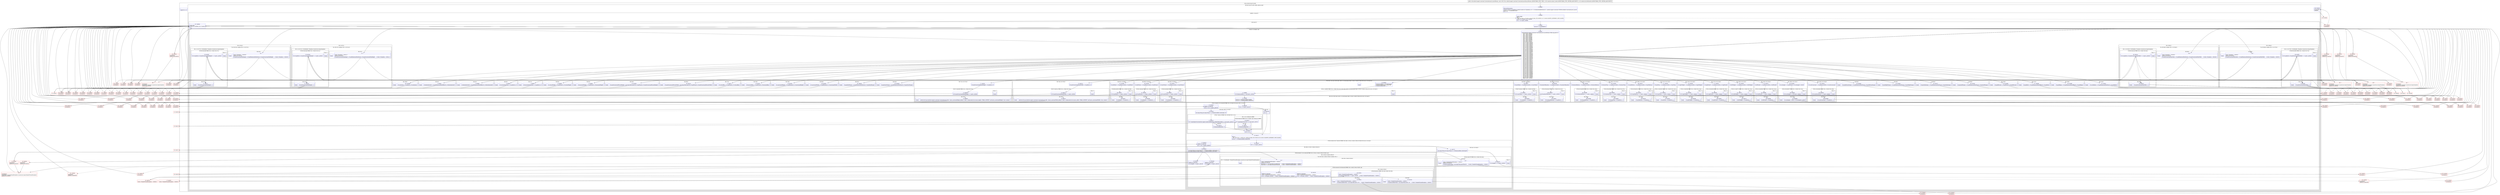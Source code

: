 digraph "CFG forandroid.support.constraint.ConstraintLayout.LayoutParams.\<init\>(Landroid\/content\/Context;Landroid\/util\/AttributeSet;)V" {
subgraph cluster_Region_1104696771 {
label = "R(2:1|(3:0|(3:2|3|137)|139))";
node [shape=record,color=blue];
Node_InsnContainer_909035970 [shape=record,label="{|super(r10, r11)\l}"];
subgraph cluster_Region_648838587 {
label = "R(3:0|(3:2|3|137)|139) | DECL_VAR: int null\l";
node [shape=record,color=blue];
Node_0 [shape=record,label="{0\:\ 0x0000|MTH_ENTER_BLOCK\l|android.content.res.TypedArray android.content.res.TypedArray r10 = r10.obtainStyledAttributes(r11, android.support.constraint.C0036R.styleable.ConstraintLayout_Layout)\lint int r11 = r10.getIndexCount()\lint r1 = 0\l}"];
subgraph cluster_LoopRegion_432465369 {
label = "LOOP:0: (3:2|3|137)";
node [shape=record,color=blue];
Node_1 [shape=record,label="{1\:\ 0x009a|LOOP_START\lPHI: r1 \l  PHI: (r1v5 int) = (r1v4 int), (r1v6 int) binds: [B:0:0x0000, B:137:0x03e5] A[DONT_GENERATE, DONT_INLINE]\lLOOP:0: B:1:0x009a\-\>B:137:0x03e5\l|if (r1 \< r11) goto L_0x009c\l}"];
subgraph cluster_Region_1158020023 {
label = "R(3:2|3|137)";
node [shape=record,color=blue];
Node_2 [shape=record,label="{2\:\ 0x009c|int int r4 = r10.getIndex(r1)\l}"];
subgraph cluster_SwitchRegion_827638017 {
label = "Switch: 45, default: null";
node [shape=record,color=blue];
Node_3 [shape=record,label="{3\:\ 0x00a7|switch(android.support.constraint.ConstraintLayout.LayoutParams.Table.map.get(r4)) \{\l    case 0: goto L_0x03e5;\l    case 1: goto L_0x03dd;\l    case 2: goto L_0x03ca;\l    case 3: goto L_0x03c1;\l    case 4: goto L_0x03a8;\l    case 5: goto L_0x039f;\l    case 6: goto L_0x0396;\l    case 7: goto L_0x038d;\l    case 8: goto L_0x037a;\l    case 9: goto L_0x0367;\l    case 10: goto L_0x0353;\l    case 11: goto L_0x033f;\l    case 12: goto L_0x032b;\l    case 13: goto L_0x0317;\l    case 14: goto L_0x0303;\l    case 15: goto L_0x02ef;\l    case 16: goto L_0x02db;\l    case 17: goto L_0x02c7;\l    case 18: goto L_0x02b3;\l    case 19: goto L_0x029f;\l    case 20: goto L_0x028b;\l    case 21: goto L_0x0281;\l    case 22: goto L_0x0277;\l    case 23: goto L_0x026d;\l    case 24: goto L_0x0263;\l    case 25: goto L_0x0259;\l    case 26: goto L_0x024f;\l    case 27: goto L_0x0245;\l    case 28: goto L_0x023b;\l    case 29: goto L_0x0231;\l    case 30: goto L_0x0227;\l    case 31: goto L_0x0214;\l    case 32: goto L_0x0201;\l    case 33: goto L_0x01ea;\l    case 34: goto L_0x01d3;\l    case 35: goto L_0x01c5;\l    case 36: goto L_0x01ae;\l    case 37: goto L_0x0197;\l    case 38: goto L_0x0189;\l    case 39: goto L_0x03e5;\l    case 40: goto L_0x03e5;\l    case 41: goto L_0x03e5;\l    case 42: goto L_0x03e5;\l    case 43: goto L_0x00aa;\l    case 44: goto L_0x00e4;\l    case 45: goto L_0x00da;\l    case 46: goto L_0x00d0;\l    case 47: goto L_0x00c8;\l    case 48: goto L_0x00c0;\l    case 49: goto L_0x00b6;\l    case 50: goto L_0x00ac;\l    default: goto L_0x00aa;\l\}\l}"];
subgraph cluster_Region_63850364 {
label = "R(2:136|1)";
node [shape=record,color=blue];
Node_136 [shape=record,label="{136\:\ 0x03dd|r9.orientation = r10.getInt(r4, r9.orientation)\l}"];
Node_InsnContainer_465799822 [shape=record,label="{|break\l}"];
}
subgraph cluster_Region_1256435931 {
label = "R(2:133|(1:1)(2:135|1))";
node [shape=record,color=blue];
Node_133 [shape=record,label="{133\:\ 0x03ca|r9.circleConstraint = r10.getResourceId(r4, r9.circleConstraint)\l}"];
subgraph cluster_IfRegion_1205123715 {
label = "IF [B:134:0x03d4] THEN: R(1:1) ELSE: R(2:135|1)";
node [shape=record,color=blue];
Node_134 [shape=record,label="{134\:\ 0x03d4|if (r9.circleConstraint != \-1) goto L_0x03e5\l}"];
subgraph cluster_Region_1143052791 {
label = "R(1:1)";
node [shape=record,color=blue];
Node_InsnContainer_75573352 [shape=record,label="{|break\l}"];
}
subgraph cluster_Region_258428313 {
label = "R(2:135|1)";
node [shape=record,color=blue];
Node_135 [shape=record,label="{135\:\ 0x03d6|r9.circleConstraint = r10.getInt(r4, \-1)\l}"];
Node_InsnContainer_59856268 [shape=record,label="{|break\l}"];
}
}
}
subgraph cluster_Region_1708513153 {
label = "R(2:132|1)";
node [shape=record,color=blue];
Node_132 [shape=record,label="{132\:\ 0x03c1|r9.circleRadius = r10.getDimensionPixelSize(r4, r9.circleRadius)\l}"];
Node_InsnContainer_1643378655 [shape=record,label="{|break\l}"];
}
subgraph cluster_Region_349276640 {
label = "R(2:129|(1:1)(2:131|1))";
node [shape=record,color=blue];
Node_129 [shape=record,label="{129\:\ 0x03a8|r9.circleAngle = r10.getFloat(r4, r9.circleAngle) % 360.0f\l}"];
subgraph cluster_IfRegion_693449783 {
label = "IF [B:130:0x03b7] THEN: R(1:1) ELSE: R(2:131|1)";
node [shape=record,color=blue];
Node_130 [shape=record,label="{130\:\ 0x03b7|if (r9.circleAngle \>= 0.0f) goto L_0x03e5\l}"];
subgraph cluster_Region_605723421 {
label = "R(1:1)";
node [shape=record,color=blue];
Node_InsnContainer_766412583 [shape=record,label="{|break\l}"];
}
subgraph cluster_Region_1394458690 {
label = "R(2:131|1)";
node [shape=record,color=blue];
Node_131 [shape=record,label="{131\:\ 0x03b9|r9.circleAngle = (360.0f \- r9.circleAngle) % 360.0f\l}"];
Node_InsnContainer_1399431834 [shape=record,label="{|break\l}"];
}
}
}
subgraph cluster_Region_1130600137 {
label = "R(2:128|1)";
node [shape=record,color=blue];
Node_128 [shape=record,label="{128\:\ 0x039f|r9.guideBegin = r10.getDimensionPixelOffset(r4, r9.guideBegin)\l}"];
Node_InsnContainer_601561497 [shape=record,label="{|break\l}"];
}
subgraph cluster_Region_1985810617 {
label = "R(2:127|1)";
node [shape=record,color=blue];
Node_127 [shape=record,label="{127\:\ 0x0396|r9.guideEnd = r10.getDimensionPixelOffset(r4, r9.guideEnd)\l}"];
Node_InsnContainer_2048210298 [shape=record,label="{|break\l}"];
}
subgraph cluster_Region_1040164908 {
label = "R(2:126|1)";
node [shape=record,color=blue];
Node_126 [shape=record,label="{126\:\ 0x038d|r9.guidePercent = r10.getFloat(r4, r9.guidePercent)\l}"];
Node_InsnContainer_1194849706 [shape=record,label="{|break\l}"];
}
subgraph cluster_Region_628730106 {
label = "R(2:123|(1:1)(2:125|1))";
node [shape=record,color=blue];
Node_123 [shape=record,label="{123\:\ 0x037a|r9.leftToLeft = r10.getResourceId(r4, r9.leftToLeft)\l}"];
subgraph cluster_IfRegion_1498739364 {
label = "IF [B:124:0x0384] THEN: R(1:1) ELSE: R(2:125|1)";
node [shape=record,color=blue];
Node_124 [shape=record,label="{124\:\ 0x0384|if (r9.leftToLeft != \-1) goto L_0x03e5\l}"];
subgraph cluster_Region_582500294 {
label = "R(1:1)";
node [shape=record,color=blue];
Node_InsnContainer_1909813262 [shape=record,label="{|break\l}"];
}
subgraph cluster_Region_2062792514 {
label = "R(2:125|1)";
node [shape=record,color=blue];
Node_125 [shape=record,label="{125\:\ 0x0386|r9.leftToLeft = r10.getInt(r4, \-1)\l}"];
Node_InsnContainer_163004731 [shape=record,label="{|break\l}"];
}
}
}
subgraph cluster_Region_1689626749 {
label = "R(2:120|(1:1)(2:122|1))";
node [shape=record,color=blue];
Node_120 [shape=record,label="{120\:\ 0x0367|r9.leftToRight = r10.getResourceId(r4, r9.leftToRight)\l}"];
subgraph cluster_IfRegion_2005418875 {
label = "IF [B:121:0x0371] THEN: R(1:1) ELSE: R(2:122|1)";
node [shape=record,color=blue];
Node_121 [shape=record,label="{121\:\ 0x0371|if (r9.leftToRight != \-1) goto L_0x03e5\l}"];
subgraph cluster_Region_346883139 {
label = "R(1:1)";
node [shape=record,color=blue];
Node_InsnContainer_1310872536 [shape=record,label="{|break\l}"];
}
subgraph cluster_Region_608948751 {
label = "R(2:122|1)";
node [shape=record,color=blue];
Node_122 [shape=record,label="{122\:\ 0x0373|r9.leftToRight = r10.getInt(r4, \-1)\l}"];
Node_InsnContainer_2108648894 [shape=record,label="{|break\l}"];
}
}
}
subgraph cluster_Region_1277005828 {
label = "R(2:117|(1:1)(2:119|1))";
node [shape=record,color=blue];
Node_117 [shape=record,label="{117\:\ 0x0353|r9.rightToLeft = r10.getResourceId(r4, r9.rightToLeft)\l}"];
subgraph cluster_IfRegion_1208580843 {
label = "IF [B:118:0x035d] THEN: R(1:1) ELSE: R(2:119|1)";
node [shape=record,color=blue];
Node_118 [shape=record,label="{118\:\ 0x035d|if (r9.rightToLeft != \-1) goto L_0x03e5\l}"];
subgraph cluster_Region_888860853 {
label = "R(1:1)";
node [shape=record,color=blue];
Node_InsnContainer_1754974561 [shape=record,label="{|break\l}"];
}
subgraph cluster_Region_724793186 {
label = "R(2:119|1)";
node [shape=record,color=blue];
Node_119 [shape=record,label="{119\:\ 0x035f|r9.rightToLeft = r10.getInt(r4, \-1)\l}"];
Node_InsnContainer_1860082513 [shape=record,label="{|break\l}"];
}
}
}
subgraph cluster_Region_1645003833 {
label = "R(2:114|(1:1)(2:116|1))";
node [shape=record,color=blue];
Node_114 [shape=record,label="{114\:\ 0x033f|r9.rightToRight = r10.getResourceId(r4, r9.rightToRight)\l}"];
subgraph cluster_IfRegion_1837333059 {
label = "IF [B:115:0x0349] THEN: R(1:1) ELSE: R(2:116|1)";
node [shape=record,color=blue];
Node_115 [shape=record,label="{115\:\ 0x0349|if (r9.rightToRight != \-1) goto L_0x03e5\l}"];
subgraph cluster_Region_245321758 {
label = "R(1:1)";
node [shape=record,color=blue];
Node_InsnContainer_821051757 [shape=record,label="{|break\l}"];
}
subgraph cluster_Region_414034397 {
label = "R(2:116|1)";
node [shape=record,color=blue];
Node_116 [shape=record,label="{116\:\ 0x034b|r9.rightToRight = r10.getInt(r4, \-1)\l}"];
Node_InsnContainer_720257073 [shape=record,label="{|break\l}"];
}
}
}
subgraph cluster_Region_949000060 {
label = "R(2:111|(1:1)(2:113|1))";
node [shape=record,color=blue];
Node_111 [shape=record,label="{111\:\ 0x032b|r9.topToTop = r10.getResourceId(r4, r9.topToTop)\l}"];
subgraph cluster_IfRegion_1556702797 {
label = "IF [B:112:0x0335] THEN: R(1:1) ELSE: R(2:113|1)";
node [shape=record,color=blue];
Node_112 [shape=record,label="{112\:\ 0x0335|if (r9.topToTop != \-1) goto L_0x03e5\l}"];
subgraph cluster_Region_673366634 {
label = "R(1:1)";
node [shape=record,color=blue];
Node_InsnContainer_451613994 [shape=record,label="{|break\l}"];
}
subgraph cluster_Region_145260395 {
label = "R(2:113|1)";
node [shape=record,color=blue];
Node_113 [shape=record,label="{113\:\ 0x0337|r9.topToTop = r10.getInt(r4, \-1)\l}"];
Node_InsnContainer_1121726862 [shape=record,label="{|break\l}"];
}
}
}
subgraph cluster_Region_201412427 {
label = "R(2:108|(1:1)(2:110|1))";
node [shape=record,color=blue];
Node_108 [shape=record,label="{108\:\ 0x0317|r9.topToBottom = r10.getResourceId(r4, r9.topToBottom)\l}"];
subgraph cluster_IfRegion_1437654166 {
label = "IF [B:109:0x0321] THEN: R(1:1) ELSE: R(2:110|1)";
node [shape=record,color=blue];
Node_109 [shape=record,label="{109\:\ 0x0321|if (r9.topToBottom != \-1) goto L_0x03e5\l}"];
subgraph cluster_Region_1807709656 {
label = "R(1:1)";
node [shape=record,color=blue];
Node_InsnContainer_700415936 [shape=record,label="{|break\l}"];
}
subgraph cluster_Region_2031610967 {
label = "R(2:110|1)";
node [shape=record,color=blue];
Node_110 [shape=record,label="{110\:\ 0x0323|r9.topToBottom = r10.getInt(r4, \-1)\l}"];
Node_InsnContainer_181168952 [shape=record,label="{|break\l}"];
}
}
}
subgraph cluster_Region_1166061438 {
label = "R(2:105|(1:1)(2:107|1))";
node [shape=record,color=blue];
Node_105 [shape=record,label="{105\:\ 0x0303|r9.bottomToTop = r10.getResourceId(r4, r9.bottomToTop)\l}"];
subgraph cluster_IfRegion_1498108571 {
label = "IF [B:106:0x030d] THEN: R(1:1) ELSE: R(2:107|1)";
node [shape=record,color=blue];
Node_106 [shape=record,label="{106\:\ 0x030d|if (r9.bottomToTop != \-1) goto L_0x03e5\l}"];
subgraph cluster_Region_1238035935 {
label = "R(1:1)";
node [shape=record,color=blue];
Node_InsnContainer_458873433 [shape=record,label="{|break\l}"];
}
subgraph cluster_Region_236508034 {
label = "R(2:107|1)";
node [shape=record,color=blue];
Node_107 [shape=record,label="{107\:\ 0x030f|r9.bottomToTop = r10.getInt(r4, \-1)\l}"];
Node_InsnContainer_1923479457 [shape=record,label="{|break\l}"];
}
}
}
subgraph cluster_Region_140881437 {
label = "R(2:102|(1:1)(2:104|1))";
node [shape=record,color=blue];
Node_102 [shape=record,label="{102\:\ 0x02ef|r9.bottomToBottom = r10.getResourceId(r4, r9.bottomToBottom)\l}"];
subgraph cluster_IfRegion_1912192228 {
label = "IF [B:103:0x02f9] THEN: R(1:1) ELSE: R(2:104|1)";
node [shape=record,color=blue];
Node_103 [shape=record,label="{103\:\ 0x02f9|if (r9.bottomToBottom != \-1) goto L_0x03e5\l}"];
subgraph cluster_Region_1866662673 {
label = "R(1:1)";
node [shape=record,color=blue];
Node_InsnContainer_983406514 [shape=record,label="{|break\l}"];
}
subgraph cluster_Region_1314299410 {
label = "R(2:104|1)";
node [shape=record,color=blue];
Node_104 [shape=record,label="{104\:\ 0x02fb|r9.bottomToBottom = r10.getInt(r4, \-1)\l}"];
Node_InsnContainer_1733851071 [shape=record,label="{|break\l}"];
}
}
}
subgraph cluster_Region_250422265 {
label = "R(2:99|(1:1)(2:101|1))";
node [shape=record,color=blue];
Node_99 [shape=record,label="{99\:\ 0x02db|r9.baselineToBaseline = r10.getResourceId(r4, r9.baselineToBaseline)\l}"];
subgraph cluster_IfRegion_1543170348 {
label = "IF [B:100:0x02e5] THEN: R(1:1) ELSE: R(2:101|1)";
node [shape=record,color=blue];
Node_100 [shape=record,label="{100\:\ 0x02e5|if (r9.baselineToBaseline != \-1) goto L_0x03e5\l}"];
subgraph cluster_Region_752235209 {
label = "R(1:1)";
node [shape=record,color=blue];
Node_InsnContainer_2048921830 [shape=record,label="{|break\l}"];
}
subgraph cluster_Region_1176597861 {
label = "R(2:101|1)";
node [shape=record,color=blue];
Node_101 [shape=record,label="{101\:\ 0x02e7|r9.baselineToBaseline = r10.getInt(r4, \-1)\l}"];
Node_InsnContainer_1591829906 [shape=record,label="{|break\l}"];
}
}
}
subgraph cluster_Region_1670463226 {
label = "R(2:96|(1:1)(2:98|1))";
node [shape=record,color=blue];
Node_96 [shape=record,label="{96\:\ 0x02c7|r9.startToEnd = r10.getResourceId(r4, r9.startToEnd)\l}"];
subgraph cluster_IfRegion_1390298347 {
label = "IF [B:97:0x02d1] THEN: R(1:1) ELSE: R(2:98|1)";
node [shape=record,color=blue];
Node_97 [shape=record,label="{97\:\ 0x02d1|if (r9.startToEnd != \-1) goto L_0x03e5\l}"];
subgraph cluster_Region_1325626371 {
label = "R(1:1)";
node [shape=record,color=blue];
Node_InsnContainer_895412773 [shape=record,label="{|break\l}"];
}
subgraph cluster_Region_424516244 {
label = "R(2:98|1)";
node [shape=record,color=blue];
Node_98 [shape=record,label="{98\:\ 0x02d3|r9.startToEnd = r10.getInt(r4, \-1)\l}"];
Node_InsnContainer_1615254761 [shape=record,label="{|break\l}"];
}
}
}
subgraph cluster_Region_2119729327 {
label = "R(2:93|(1:1)(2:95|1))";
node [shape=record,color=blue];
Node_93 [shape=record,label="{93\:\ 0x02b3|r9.startToStart = r10.getResourceId(r4, r9.startToStart)\l}"];
subgraph cluster_IfRegion_1075784982 {
label = "IF [B:94:0x02bd] THEN: R(1:1) ELSE: R(2:95|1)";
node [shape=record,color=blue];
Node_94 [shape=record,label="{94\:\ 0x02bd|if (r9.startToStart != \-1) goto L_0x03e5\l}"];
subgraph cluster_Region_342420090 {
label = "R(1:1)";
node [shape=record,color=blue];
Node_InsnContainer_1453667600 [shape=record,label="{|break\l}"];
}
subgraph cluster_Region_857688156 {
label = "R(2:95|1)";
node [shape=record,color=blue];
Node_95 [shape=record,label="{95\:\ 0x02bf|r9.startToStart = r10.getInt(r4, \-1)\l}"];
Node_InsnContainer_9585329 [shape=record,label="{|break\l}"];
}
}
}
subgraph cluster_Region_1502856747 {
label = "R(2:90|(1:1)(2:92|1))";
node [shape=record,color=blue];
Node_90 [shape=record,label="{90\:\ 0x029f|r9.endToStart = r10.getResourceId(r4, r9.endToStart)\l}"];
subgraph cluster_IfRegion_962377768 {
label = "IF [B:91:0x02a9] THEN: R(1:1) ELSE: R(2:92|1)";
node [shape=record,color=blue];
Node_91 [shape=record,label="{91\:\ 0x02a9|if (r9.endToStart != \-1) goto L_0x03e5\l}"];
subgraph cluster_Region_1790230083 {
label = "R(1:1)";
node [shape=record,color=blue];
Node_InsnContainer_365304752 [shape=record,label="{|break\l}"];
}
subgraph cluster_Region_746553015 {
label = "R(2:92|1)";
node [shape=record,color=blue];
Node_92 [shape=record,label="{92\:\ 0x02ab|r9.endToStart = r10.getInt(r4, \-1)\l}"];
Node_InsnContainer_122897523 [shape=record,label="{|break\l}"];
}
}
}
subgraph cluster_Region_370724463 {
label = "R(2:87|(1:1)(2:89|1))";
node [shape=record,color=blue];
Node_87 [shape=record,label="{87\:\ 0x028b|r9.endToEnd = r10.getResourceId(r4, r9.endToEnd)\l}"];
subgraph cluster_IfRegion_1527918921 {
label = "IF [B:88:0x0295] THEN: R(1:1) ELSE: R(2:89|1)";
node [shape=record,color=blue];
Node_88 [shape=record,label="{88\:\ 0x0295|if (r9.endToEnd != \-1) goto L_0x03e5\l}"];
subgraph cluster_Region_337369806 {
label = "R(1:1)";
node [shape=record,color=blue];
Node_InsnContainer_832919654 [shape=record,label="{|break\l}"];
}
subgraph cluster_Region_1603021144 {
label = "R(2:89|1)";
node [shape=record,color=blue];
Node_89 [shape=record,label="{89\:\ 0x0297|r9.endToEnd = r10.getInt(r4, \-1)\l}"];
Node_InsnContainer_751362813 [shape=record,label="{|break\l}"];
}
}
}
subgraph cluster_Region_409542172 {
label = "R(2:86|1)";
node [shape=record,color=blue];
Node_86 [shape=record,label="{86\:\ 0x0281|r9.goneLeftMargin = r10.getDimensionPixelSize(r4, r9.goneLeftMargin)\l}"];
Node_InsnContainer_1721374292 [shape=record,label="{|break\l}"];
}
subgraph cluster_Region_1337217376 {
label = "R(2:85|1)";
node [shape=record,color=blue];
Node_85 [shape=record,label="{85\:\ 0x0277|r9.goneTopMargin = r10.getDimensionPixelSize(r4, r9.goneTopMargin)\l}"];
Node_InsnContainer_748518883 [shape=record,label="{|break\l}"];
}
subgraph cluster_Region_529499471 {
label = "R(2:84|1)";
node [shape=record,color=blue];
Node_84 [shape=record,label="{84\:\ 0x026d|r9.goneRightMargin = r10.getDimensionPixelSize(r4, r9.goneRightMargin)\l}"];
Node_InsnContainer_929064574 [shape=record,label="{|break\l}"];
}
subgraph cluster_Region_561490191 {
label = "R(2:83|1)";
node [shape=record,color=blue];
Node_83 [shape=record,label="{83\:\ 0x0263|r9.goneBottomMargin = r10.getDimensionPixelSize(r4, r9.goneBottomMargin)\l}"];
Node_InsnContainer_1549055333 [shape=record,label="{|break\l}"];
}
subgraph cluster_Region_1908329155 {
label = "R(2:82|1)";
node [shape=record,color=blue];
Node_82 [shape=record,label="{82\:\ 0x0259|r9.goneStartMargin = r10.getDimensionPixelSize(r4, r9.goneStartMargin)\l}"];
Node_InsnContainer_1791635469 [shape=record,label="{|break\l}"];
}
subgraph cluster_Region_476883653 {
label = "R(2:81|1)";
node [shape=record,color=blue];
Node_81 [shape=record,label="{81\:\ 0x024f|r9.goneEndMargin = r10.getDimensionPixelSize(r4, r9.goneEndMargin)\l}"];
Node_InsnContainer_771697362 [shape=record,label="{|break\l}"];
}
subgraph cluster_Region_2141905402 {
label = "R(2:80|1)";
node [shape=record,color=blue];
Node_80 [shape=record,label="{80\:\ 0x0245|r9.constrainedWidth = r10.getBoolean(r4, r9.constrainedWidth)\l}"];
Node_InsnContainer_429451909 [shape=record,label="{|break\l}"];
}
subgraph cluster_Region_1661538513 {
label = "R(2:79|1)";
node [shape=record,color=blue];
Node_79 [shape=record,label="{79\:\ 0x023b|r9.constrainedHeight = r10.getBoolean(r4, r9.constrainedHeight)\l}"];
Node_InsnContainer_1612614478 [shape=record,label="{|break\l}"];
}
subgraph cluster_Region_1684416161 {
label = "R(2:78|1)";
node [shape=record,color=blue];
Node_78 [shape=record,label="{78\:\ 0x0231|r9.horizontalBias = r10.getFloat(r4, r9.horizontalBias)\l}"];
Node_InsnContainer_1534039320 [shape=record,label="{|break\l}"];
}
subgraph cluster_Region_497386090 {
label = "R(2:77|1)";
node [shape=record,color=blue];
Node_77 [shape=record,label="{77\:\ 0x0227|r9.verticalBias = r10.getFloat(r4, r9.verticalBias)\l}"];
Node_InsnContainer_252874013 [shape=record,label="{|break\l}"];
}
subgraph cluster_Region_900207893 {
label = "R(2:74|(1:1)(2:76|1))";
node [shape=record,color=blue];
Node_74 [shape=record,label="{74\:\ 0x0214|r9.matchConstraintDefaultWidth = r10.getInt(r4, 0)\l}"];
subgraph cluster_IfRegion_1358992056 {
label = "IF [B:75:0x021c] THEN: R(1:1) ELSE: R(2:76|1)";
node [shape=record,color=blue];
Node_75 [shape=record,label="{75\:\ 0x021c|if (r9.matchConstraintDefaultWidth != 1) goto L_0x03e5\l}"];
subgraph cluster_Region_1171269421 {
label = "R(1:1)";
node [shape=record,color=blue];
Node_InsnContainer_1647357402 [shape=record,label="{|break\l}"];
}
subgraph cluster_Region_2035396324 {
label = "R(2:76|1)";
node [shape=record,color=blue];
Node_76 [shape=record,label="{76\:\ 0x021e|android.util.Log.e(android.support.constraint.ConstraintLayout.TAG, \"layout_constraintWidth_default=\"wrap\" is deprecated.nUse layout_width=\"WRAP_CONTENT\" and layout_constrainedWidth=\"true\" instead.\")\l}"];
Node_InsnContainer_747730468 [shape=record,label="{|break\l}"];
}
}
}
subgraph cluster_Region_504108265 {
label = "R(2:71|(1:1)(2:73|1))";
node [shape=record,color=blue];
Node_71 [shape=record,label="{71\:\ 0x0201|r9.matchConstraintDefaultHeight = r10.getInt(r4, 0)\l}"];
subgraph cluster_IfRegion_1748813268 {
label = "IF [B:72:0x0209] THEN: R(1:1) ELSE: R(2:73|1)";
node [shape=record,color=blue];
Node_72 [shape=record,label="{72\:\ 0x0209|if (r9.matchConstraintDefaultHeight != 1) goto L_0x03e5\l}"];
subgraph cluster_Region_252050292 {
label = "R(1:1)";
node [shape=record,color=blue];
Node_InsnContainer_2069316350 [shape=record,label="{|break\l}"];
}
subgraph cluster_Region_1548757990 {
label = "R(2:73|1)";
node [shape=record,color=blue];
Node_73 [shape=record,label="{73\:\ 0x020b|android.util.Log.e(android.support.constraint.ConstraintLayout.TAG, \"layout_constraintHeight_default=\"wrap\" is deprecated.nUse layout_height=\"WRAP_CONTENT\" and layout_constrainedHeight=\"true\" instead.\")\l}"];
Node_InsnContainer_1380730845 [shape=record,label="{|break\l}"];
}
}
}
subgraph cluster_Region_1915934907 {
label = "R(1:(2:66|1))";
node [shape=record,color=blue];
subgraph cluster_TryCatchRegion_858989745 {
label = "Try: R(2:66|1) catches: R(1:(1:1)(2:70|1))";
node [shape=record,color=blue];
subgraph cluster_Region_1267366567 {
label = "R(2:66|1)";
node [shape=record,color=blue];
Node_66 [shape=record,label="{66\:\ ?|Catch:\{ Exception \-\> 0x01f4 \}\lSplitter:B:65:0x01ea\l|r9.matchConstraintMinWidth = r10.getDimensionPixelSize(r4, r9.matchConstraintMinWidth)     \/\/ Catch:\{ Exception \-\> 0x01f4 \}\l}"];
Node_InsnContainer_1851864618 [shape=record,label="{|break\l}"];
}
subgraph cluster_Region_1587799700 {
label = "R(1:(1:1)(2:70|1)) | ExcHandler: Exception (unused java.lang.Exception)\l";
node [shape=record,color=blue];
subgraph cluster_IfRegion_2047678318 {
label = "IF [B:69:0x01fb] THEN: R(1:1) ELSE: R(2:70|1)";
node [shape=record,color=blue];
Node_69 [shape=record,label="{69\:\ 0x01fb|if (r10.getInt(r4, r9.matchConstraintMinWidth) != \-2) goto L_0x03e5\l}"];
subgraph cluster_Region_984615675 {
label = "R(1:1)";
node [shape=record,color=blue];
Node_InsnContainer_269268912 [shape=record,label="{|break\l}"];
}
subgraph cluster_Region_2008749053 {
label = "R(2:70|1)";
node [shape=record,color=blue];
Node_70 [shape=record,label="{70\:\ 0x01fd|r9.matchConstraintMinWidth = \-2\l}"];
Node_InsnContainer_921558232 [shape=record,label="{|break\l}"];
}
}
}
}
}
subgraph cluster_Region_212922156 {
label = "R(1:(2:60|1))";
node [shape=record,color=blue];
subgraph cluster_TryCatchRegion_2046064701 {
label = "Try: R(2:60|1) catches: R(1:(1:1)(2:64|1))";
node [shape=record,color=blue];
subgraph cluster_Region_267953543 {
label = "R(2:60|1)";
node [shape=record,color=blue];
Node_60 [shape=record,label="{60\:\ ?|Catch:\{ Exception \-\> 0x01dd \}\lSplitter:B:59:0x01d3\l|r9.matchConstraintMaxWidth = r10.getDimensionPixelSize(r4, r9.matchConstraintMaxWidth)     \/\/ Catch:\{ Exception \-\> 0x01dd \}\l}"];
Node_InsnContainer_1459595269 [shape=record,label="{|break\l}"];
}
subgraph cluster_Region_246199582 {
label = "R(1:(1:1)(2:64|1)) | ExcHandler: Exception (unused java.lang.Exception)\l";
node [shape=record,color=blue];
subgraph cluster_IfRegion_1907180493 {
label = "IF [B:63:0x01e4] THEN: R(1:1) ELSE: R(2:64|1)";
node [shape=record,color=blue];
Node_63 [shape=record,label="{63\:\ 0x01e4|if (r10.getInt(r4, r9.matchConstraintMaxWidth) != \-2) goto L_0x03e5\l}"];
subgraph cluster_Region_91157096 {
label = "R(1:1)";
node [shape=record,color=blue];
Node_InsnContainer_1602312040 [shape=record,label="{|break\l}"];
}
subgraph cluster_Region_1955951389 {
label = "R(2:64|1)";
node [shape=record,color=blue];
Node_64 [shape=record,label="{64\:\ 0x01e6|r9.matchConstraintMaxWidth = \-2\l}"];
Node_InsnContainer_536493268 [shape=record,label="{|break\l}"];
}
}
}
}
}
subgraph cluster_Region_1776963613 {
label = "R(2:58|1)";
node [shape=record,color=blue];
Node_58 [shape=record,label="{58\:\ 0x01c5|r9.matchConstraintPercentWidth = java.lang.Math.max(0.0f, r10.getFloat(r4, r9.matchConstraintPercentWidth))\l}"];
Node_InsnContainer_1836413169 [shape=record,label="{|break\l}"];
}
subgraph cluster_Region_949637152 {
label = "R(1:(2:53|1))";
node [shape=record,color=blue];
subgraph cluster_TryCatchRegion_1732825525 {
label = "Try: R(2:53|1) catches: R(1:(1:1)(2:57|1))";
node [shape=record,color=blue];
subgraph cluster_Region_2068745257 {
label = "R(2:53|1)";
node [shape=record,color=blue];
Node_53 [shape=record,label="{53\:\ ?|Catch:\{ Exception \-\> 0x01b8 \}\lSplitter:B:52:0x01ae\l|r9.matchConstraintMinHeight = r10.getDimensionPixelSize(r4, r9.matchConstraintMinHeight)     \/\/ Catch:\{ Exception \-\> 0x01b8 \}\l}"];
Node_InsnContainer_697982228 [shape=record,label="{|break\l}"];
}
subgraph cluster_Region_1873691182 {
label = "R(1:(1:1)(2:57|1)) | ExcHandler: Exception (unused java.lang.Exception)\l";
node [shape=record,color=blue];
subgraph cluster_IfRegion_835766874 {
label = "IF [B:56:0x01bf] THEN: R(1:1) ELSE: R(2:57|1)";
node [shape=record,color=blue];
Node_56 [shape=record,label="{56\:\ 0x01bf|if (r10.getInt(r4, r9.matchConstraintMinHeight) != \-2) goto L_0x03e5\l}"];
subgraph cluster_Region_98501803 {
label = "R(1:1)";
node [shape=record,color=blue];
Node_InsnContainer_607893724 [shape=record,label="{|break\l}"];
}
subgraph cluster_Region_1597125554 {
label = "R(2:57|1)";
node [shape=record,color=blue];
Node_57 [shape=record,label="{57\:\ 0x01c1|r9.matchConstraintMinHeight = \-2\l}"];
Node_InsnContainer_1116779848 [shape=record,label="{|break\l}"];
}
}
}
}
}
subgraph cluster_Region_1066867693 {
label = "R(1:(2:47|1))";
node [shape=record,color=blue];
subgraph cluster_TryCatchRegion_1184082331 {
label = "Try: R(2:47|1) catches: R(1:(1:1)(2:51|1))";
node [shape=record,color=blue];
subgraph cluster_Region_712529030 {
label = "R(2:47|1)";
node [shape=record,color=blue];
Node_47 [shape=record,label="{47\:\ ?|Catch:\{ Exception \-\> 0x01a1 \}\lSplitter:B:46:0x0197\l|r9.matchConstraintMaxHeight = r10.getDimensionPixelSize(r4, r9.matchConstraintMaxHeight)     \/\/ Catch:\{ Exception \-\> 0x01a1 \}\l}"];
Node_InsnContainer_150121816 [shape=record,label="{|break\l}"];
}
subgraph cluster_Region_1326412795 {
label = "R(1:(1:1)(2:51|1)) | ExcHandler: Exception (unused java.lang.Exception)\l";
node [shape=record,color=blue];
subgraph cluster_IfRegion_287933292 {
label = "IF [B:50:0x01a8] THEN: R(1:1) ELSE: R(2:51|1)";
node [shape=record,color=blue];
Node_50 [shape=record,label="{50\:\ 0x01a8|if (r10.getInt(r4, r9.matchConstraintMaxHeight) != \-2) goto L_0x03e5\l}"];
subgraph cluster_Region_1212170628 {
label = "R(1:1)";
node [shape=record,color=blue];
Node_InsnContainer_323282534 [shape=record,label="{|break\l}"];
}
subgraph cluster_Region_247529787 {
label = "R(2:51|1)";
node [shape=record,color=blue];
Node_51 [shape=record,label="{51\:\ 0x01aa|r9.matchConstraintMaxHeight = \-2\l}"];
Node_InsnContainer_979708851 [shape=record,label="{|break\l}"];
}
}
}
}
}
subgraph cluster_Region_503933604 {
label = "R(2:45|1)";
node [shape=record,color=blue];
Node_45 [shape=record,label="{45\:\ 0x0189|r9.matchConstraintPercentHeight = java.lang.Math.max(0.0f, r10.getFloat(r4, r9.matchConstraintPercentHeight))\l}"];
Node_InsnContainer_1885540634 [shape=record,label="{|break\l}"];
}
subgraph cluster_Region_691859749 {
label = "R(3:10|(1:1)(4:12|(1:23)(3:16|(1:18)(1:(1:21))|22)|24|(2:28|(1:(2:33|(1:(2:40|1)(2:39|1)))))(2:41|(1:1)(2:44|1)))|1)";
node [shape=record,color=blue];
Node_10 [shape=record,label="{10\:\ 0x00e4|r9.dimensionRatio = r10.getString(r4)\lr9.dimensionRatioValue = Float.NaN\lr9.dimensionRatioSide = \-1\l}"];
subgraph cluster_IfRegion_1151381158 {
label = "IF [B:11:0x00f2] THEN: R(1:1) ELSE: R(4:12|(1:23)(3:16|(1:18)(1:(1:21))|22)|24|(2:28|(1:(2:33|(1:(2:40|1)(2:39|1)))))(2:41|(1:1)(2:44|1)))";
node [shape=record,color=blue];
Node_11 [shape=record,label="{11\:\ 0x00f2|if (r9.dimensionRatio == null) goto L_0x03e5\l}"];
subgraph cluster_Region_1122940880 {
label = "R(1:1)";
node [shape=record,color=blue];
Node_InsnContainer_1363485837 [shape=record,label="{|break\l}"];
}
subgraph cluster_Region_2144748870 {
label = "R(4:12|(1:23)(3:16|(1:18)(1:(1:21))|22)|24|(2:28|(1:(2:33|(1:(2:40|1)(2:39|1)))))(2:41|(1:1)(2:44|1)))";
node [shape=record,color=blue];
Node_12 [shape=record,label="{12\:\ 0x00f4|int int r4 = r9.dimensionRatio.length()\lint int r6 = r9.dimensionRatio.indexOf(44)\l}"];
subgraph cluster_IfRegion_2092264701 {
label = "IF [B:13:0x0102, B:15:0x0106] THEN: R(1:23) ELSE: R(3:16|(1:18)(1:(1:21))|22)";
node [shape=record,color=blue];
Node_13 [shape=record,label="{13\:\ 0x0102|if (r6 \<= 0) goto L_0x0126\l}"];
Node_15 [shape=record,label="{15\:\ 0x0106|ADDED_TO_REGION\l|if (r6 \>= (r4 \- 1)) goto L_0x0126\l}"];
subgraph cluster_Region_134850701 {
label = "R(1:23)";
node [shape=record,color=blue];
Node_23 [shape=record,label="{23\:\ 0x0126|r6 = 0\l}"];
}
subgraph cluster_Region_1161312537 {
label = "R(3:16|(1:18)(1:(1:21))|22)";
node [shape=record,color=blue];
Node_16 [shape=record,label="{16\:\ 0x0108|java.lang.String java.lang.String r7 = r9.dimensionRatio.substring(0, r6)\l}"];
subgraph cluster_IfRegion_565135920 {
label = "IF [B:17:0x0114] THEN: R(1:18) ELSE: R(1:(1:21))";
node [shape=record,color=blue];
Node_17 [shape=record,label="{17\:\ 0x0114|if (r7.equalsIgnoreCase(android.support.media.ExifInterface.LONGITUDE_WEST) == true) goto L_0x0116\l}"];
subgraph cluster_Region_960889982 {
label = "R(1:18)";
node [shape=record,color=blue];
Node_18 [shape=record,label="{18\:\ 0x0116|r9.dimensionRatioSide = 0\l}"];
}
subgraph cluster_Region_2027051118 {
label = "R(1:(1:21)) | ELSE_IF_CHAIN\l";
node [shape=record,color=blue];
subgraph cluster_IfRegion_267405007 {
label = "IF [B:20:0x011f] THEN: R(1:21) ELSE: null | ELSE_IF_CHAIN\l";
node [shape=record,color=blue];
Node_20 [shape=record,label="{20\:\ 0x011f|if (r7.equalsIgnoreCase(\"H\") == true) goto L_0x0121\l}"];
subgraph cluster_Region_1328881811 {
label = "R(1:21)";
node [shape=record,color=blue];
Node_21 [shape=record,label="{21\:\ 0x0121|r9.dimensionRatioSide = 1\l}"];
}
}
}
}
Node_22 [shape=record,label="{22\:\ 0x0123|int r6 = r6 + 1\l}"];
}
}
Node_24 [shape=record,label="{24\:\ 0x0127|PHI: r6 \l  PHI: (r6v79 int) = (r6v85 int), (r6v86 int) binds: [B:23:0x0126, B:22:0x0123] A[DONT_GENERATE, DONT_INLINE]\l|int int r7 = r9.dimensionRatio.indexOf(58)\l}"];
subgraph cluster_IfRegion_1383315103 {
label = "IF [B:25:0x012f, B:27:0x0133] THEN: R(2:28|(1:(2:33|(1:(2:40|1)(2:39|1))))) ELSE: R(2:41|(1:1)(2:44|1))";
node [shape=record,color=blue];
Node_25 [shape=record,label="{25\:\ 0x012f|if (r7 \>= 0) goto L_0x0131\l}"];
Node_27 [shape=record,label="{27\:\ 0x0133|ADDED_TO_REGION\l|if (r7 \< (r4 \- 1)) goto L_0x0135\l}"];
subgraph cluster_Region_1603076085 {
label = "R(2:28|(1:(2:33|(1:(2:40|1)(2:39|1)))))";
node [shape=record,color=blue];
Node_28 [shape=record,label="{28\:\ 0x0135|java.lang.String java.lang.String r4 = r9.dimensionRatio.substring(r6, r7)\ljava.lang.String java.lang.String r6 = r9.dimensionRatio.substring(r7 + 1)\l}"];
subgraph cluster_IfRegion_1773395827 {
label = "IF [B:29:0x0147, B:31:0x014d] THEN: R(1:(2:33|(1:(2:40|1)(2:39|1)))) ELSE: null";
node [shape=record,color=blue];
Node_29 [shape=record,label="{29\:\ 0x0147|ADDED_TO_REGION\l|if (r4.length() \> 0) goto L_0x0149\l}"];
Node_31 [shape=record,label="{31\:\ 0x014d|ADDED_TO_REGION\l|if (r6.length() \> 0) goto L_0x014f\l}"];
subgraph cluster_Region_925631668 {
label = "R(1:(2:33|(1:(2:40|1)(2:39|1))))";
node [shape=record,color=blue];
subgraph cluster_TryCatchRegion_1052808155 {
label = "Try: R(2:33|(1:(2:40|1)(2:39|1))) catches: R(1:1)";
node [shape=record,color=blue];
subgraph cluster_Region_1516956997 {
label = "R(2:33|(1:(2:40|1)(2:39|1)))";
node [shape=record,color=blue];
Node_33 [shape=record,label="{33\:\ ?|Catch:\{ NumberFormatException \-\> 0x03e5 \}\lSplitter:B:32:0x014f\l|float float r4 = java.lang.Float.parseFloat(r4)     \/\/ Catch:\{ NumberFormatException \-\> 0x03e5 \}\lfloat float r6 = java.lang.Float.parseFloat(r6)     \/\/ Catch:\{ NumberFormatException \-\> 0x03e5 \}\l}"];
subgraph cluster_IfRegion_1308389795 {
label = "IF [B:34:0x0159, B:36:0x015d] THEN: R(1:(2:40|1)(2:39|1)) ELSE: null";
node [shape=record,color=blue];
Node_34 [shape=record,label="{34\:\ 0x0159|ADDED_TO_REGION\lCatch:\{ NumberFormatException \-\> 0x03e5 \}\l|if (r4 \> 0.0f) goto L_0x015b     \/\/ Catch:\{ NumberFormatException \-\> 0x03e5 \}\l}"];
Node_36 [shape=record,label="{36\:\ 0x015d|ADDED_TO_REGION\lCatch:\{ NumberFormatException \-\> 0x03e5 \}\l|if (r6 \> 0.0f) goto L_0x015f     \/\/ Catch:\{ NumberFormatException \-\> 0x03e5 \}\l}"];
subgraph cluster_Region_1421589829 {
label = "R(1:(2:40|1)(2:39|1))";
node [shape=record,color=blue];
subgraph cluster_IfRegion_845950713 {
label = "IF [B:38:0x0161] THEN: R(2:40|1) ELSE: R(2:39|1)";
node [shape=record,color=blue];
Node_38 [shape=record,label="{38\:\ 0x0161|Catch:\{ NumberFormatException \-\> 0x03e5 \}\l|if (r9.dimensionRatioSide != 1) goto L_0x016c     \/\/ Catch:\{ NumberFormatException \-\> 0x03e5 \}\l}"];
subgraph cluster_Region_1528667763 {
label = "R(2:40|1)";
node [shape=record,color=blue];
Node_40 [shape=record,label="{40\:\ 0x016c|Catch:\{ NumberFormatException \-\> 0x03e5 \}\l|r9.dimensionRatioValue = java.lang.Math.abs(r4 \/ r6)     \/\/ Catch:\{ NumberFormatException \-\> 0x03e5 \}\l}"];
Node_InsnContainer_1697809828 [shape=record,label="{|break\l}"];
}
subgraph cluster_Region_748853796 {
label = "R(2:39|1)";
node [shape=record,color=blue];
Node_39 [shape=record,label="{39\:\ 0x0163|Catch:\{ NumberFormatException \-\> 0x03e5 \}\l|r9.dimensionRatioValue = java.lang.Math.abs(r6 \/ r4)     \/\/ Catch:\{ NumberFormatException \-\> 0x03e5 \}\l}"];
Node_InsnContainer_1607900306 [shape=record,label="{|break\l}"];
}
}
}
}
}
subgraph cluster_Region_1452164024 {
label = "R(1:1) | ExcHandler: NumberFormatException (unused java.lang.NumberFormatException)\l";
node [shape=record,color=blue];
Node_InsnContainer_96904310 [shape=record,label="{|break\l}"];
}
}
}
}
}
subgraph cluster_Region_268729813 {
label = "R(2:41|(1:1)(2:44|1))";
node [shape=record,color=blue];
Node_41 [shape=record,label="{41\:\ 0x0175|java.lang.String java.lang.String r4 = r9.dimensionRatio.substring(r6)\l}"];
subgraph cluster_IfRegion_351305277 {
label = "IF [B:42:0x017f] THEN: R(1:1) ELSE: R(2:44|1)";
node [shape=record,color=blue];
Node_42 [shape=record,label="{42\:\ 0x017f|if (r4.length() \<= 0) goto L_0x03e5\l}"];
subgraph cluster_Region_1948782287 {
label = "R(1:1)";
node [shape=record,color=blue];
Node_InsnContainer_527515348 [shape=record,label="{|break\l}"];
}
subgraph cluster_Region_1375269358 {
label = "R(2:44|1)";
node [shape=record,color=blue];
Node_44 [shape=record,label="{44\:\ ?|Catch:\{ NumberFormatException \-\> 0x03e5 \}\lSplitter:B:43:0x0181\l|r9.dimensionRatioValue = java.lang.Float.parseFloat(r4)     \/\/ Catch:\{ NumberFormatException \-\> 0x03e5 \}\l}"];
Node_InsnContainer_994454785 [shape=record,label="{|break\l}"];
}
}
}
}
}
}
Node_InsnContainer_185846539 [shape=record,label="{|break\l}"];
}
subgraph cluster_Region_1091067104 {
label = "R(2:9|1)";
node [shape=record,color=blue];
Node_9 [shape=record,label="{9\:\ 0x00da|r9.horizontalWeight = r10.getFloat(r4, r9.horizontalWeight)\l}"];
Node_InsnContainer_1064952528 [shape=record,label="{|break\l}"];
}
subgraph cluster_Region_476546382 {
label = "R(2:8|1)";
node [shape=record,color=blue];
Node_8 [shape=record,label="{8\:\ 0x00d0|r9.verticalWeight = r10.getFloat(r4, r9.verticalWeight)\l}"];
Node_InsnContainer_694746229 [shape=record,label="{|break\l}"];
}
subgraph cluster_Region_1231982636 {
label = "R(2:7|1)";
node [shape=record,color=blue];
Node_7 [shape=record,label="{7\:\ 0x00c8|r9.horizontalChainStyle = r10.getInt(r4, 0)\l}"];
Node_InsnContainer_600629884 [shape=record,label="{|break\l}"];
}
subgraph cluster_Region_127268349 {
label = "R(2:6|1)";
node [shape=record,color=blue];
Node_6 [shape=record,label="{6\:\ 0x00c0|r9.verticalChainStyle = r10.getInt(r4, 0)\l}"];
Node_InsnContainer_907165341 [shape=record,label="{|break\l}"];
}
subgraph cluster_Region_75056819 {
label = "R(2:5|1)";
node [shape=record,color=blue];
Node_5 [shape=record,label="{5\:\ 0x00b6|r9.editorAbsoluteX = r10.getDimensionPixelOffset(r4, r9.editorAbsoluteX)\l}"];
Node_InsnContainer_1183655405 [shape=record,label="{|break\l}"];
}
subgraph cluster_Region_605355655 {
label = "R(2:4|1)";
node [shape=record,color=blue];
Node_4 [shape=record,label="{4\:\ 0x00ac|r9.editorAbsoluteY = r10.getDimensionPixelOffset(r4, r9.editorAbsoluteY)\l}"];
Node_InsnContainer_686354973 [shape=record,label="{|break\l}"];
}
}
Node_137 [shape=record,label="{137\:\ 0x03e5|LOOP_END\lLOOP:0: B:1:0x009a\-\>B:137:0x03e5\l|r1++\l}"];
}
}
Node_139 [shape=record,label="{139\:\ 0x03e9|r10.recycle()\lvalidate()\l}"];
}
}
subgraph cluster_Region_1452164024 {
label = "R(1:1) | ExcHandler: NumberFormatException (unused java.lang.NumberFormatException)\l";
node [shape=record,color=blue];
Node_InsnContainer_96904310 [shape=record,label="{|break\l}"];
}
subgraph cluster_Region_1326412795 {
label = "R(1:(1:1)(2:51|1)) | ExcHandler: Exception (unused java.lang.Exception)\l";
node [shape=record,color=blue];
subgraph cluster_IfRegion_287933292 {
label = "IF [B:50:0x01a8] THEN: R(1:1) ELSE: R(2:51|1)";
node [shape=record,color=blue];
Node_50 [shape=record,label="{50\:\ 0x01a8|if (r10.getInt(r4, r9.matchConstraintMaxHeight) != \-2) goto L_0x03e5\l}"];
subgraph cluster_Region_1212170628 {
label = "R(1:1)";
node [shape=record,color=blue];
Node_InsnContainer_323282534 [shape=record,label="{|break\l}"];
}
subgraph cluster_Region_247529787 {
label = "R(2:51|1)";
node [shape=record,color=blue];
Node_51 [shape=record,label="{51\:\ 0x01aa|r9.matchConstraintMaxHeight = \-2\l}"];
Node_InsnContainer_979708851 [shape=record,label="{|break\l}"];
}
}
}
subgraph cluster_Region_1873691182 {
label = "R(1:(1:1)(2:57|1)) | ExcHandler: Exception (unused java.lang.Exception)\l";
node [shape=record,color=blue];
subgraph cluster_IfRegion_835766874 {
label = "IF [B:56:0x01bf] THEN: R(1:1) ELSE: R(2:57|1)";
node [shape=record,color=blue];
Node_56 [shape=record,label="{56\:\ 0x01bf|if (r10.getInt(r4, r9.matchConstraintMinHeight) != \-2) goto L_0x03e5\l}"];
subgraph cluster_Region_98501803 {
label = "R(1:1)";
node [shape=record,color=blue];
Node_InsnContainer_607893724 [shape=record,label="{|break\l}"];
}
subgraph cluster_Region_1597125554 {
label = "R(2:57|1)";
node [shape=record,color=blue];
Node_57 [shape=record,label="{57\:\ 0x01c1|r9.matchConstraintMinHeight = \-2\l}"];
Node_InsnContainer_1116779848 [shape=record,label="{|break\l}"];
}
}
}
subgraph cluster_Region_246199582 {
label = "R(1:(1:1)(2:64|1)) | ExcHandler: Exception (unused java.lang.Exception)\l";
node [shape=record,color=blue];
subgraph cluster_IfRegion_1907180493 {
label = "IF [B:63:0x01e4] THEN: R(1:1) ELSE: R(2:64|1)";
node [shape=record,color=blue];
Node_63 [shape=record,label="{63\:\ 0x01e4|if (r10.getInt(r4, r9.matchConstraintMaxWidth) != \-2) goto L_0x03e5\l}"];
subgraph cluster_Region_91157096 {
label = "R(1:1)";
node [shape=record,color=blue];
Node_InsnContainer_1602312040 [shape=record,label="{|break\l}"];
}
subgraph cluster_Region_1955951389 {
label = "R(2:64|1)";
node [shape=record,color=blue];
Node_64 [shape=record,label="{64\:\ 0x01e6|r9.matchConstraintMaxWidth = \-2\l}"];
Node_InsnContainer_536493268 [shape=record,label="{|break\l}"];
}
}
}
subgraph cluster_Region_1587799700 {
label = "R(1:(1:1)(2:70|1)) | ExcHandler: Exception (unused java.lang.Exception)\l";
node [shape=record,color=blue];
subgraph cluster_IfRegion_2047678318 {
label = "IF [B:69:0x01fb] THEN: R(1:1) ELSE: R(2:70|1)";
node [shape=record,color=blue];
Node_69 [shape=record,label="{69\:\ 0x01fb|if (r10.getInt(r4, r9.matchConstraintMinWidth) != \-2) goto L_0x03e5\l}"];
subgraph cluster_Region_984615675 {
label = "R(1:1)";
node [shape=record,color=blue];
Node_InsnContainer_269268912 [shape=record,label="{|break\l}"];
}
subgraph cluster_Region_2008749053 {
label = "R(2:70|1)";
node [shape=record,color=blue];
Node_70 [shape=record,label="{70\:\ 0x01fd|r9.matchConstraintMinWidth = \-2\l}"];
Node_InsnContainer_921558232 [shape=record,label="{|break\l}"];
}
}
}
Node_14 [shape=record,color=red,label="{14\:\ 0x0104}"];
Node_19 [shape=record,color=red,label="{19\:\ 0x0119}"];
Node_26 [shape=record,color=red,label="{26\:\ 0x0131}"];
Node_30 [shape=record,color=red,label="{30\:\ 0x0149}"];
Node_32 [shape=record,color=red,label="{32\:\ 0x014f|SYNTHETIC\lSplitter:B:32:0x014f\l}"];
Node_35 [shape=record,color=red,label="{35\:\ 0x015b|Catch:\{ NumberFormatException \-\> 0x03e5 \}\l}"];
Node_37 [shape=record,color=red,label="{37\:\ 0x015f|Catch:\{ NumberFormatException \-\> 0x03e5 \}\l}"];
Node_43 [shape=record,color=red,label="{43\:\ 0x0181|SYNTHETIC\lSplitter:B:43:0x0181\l}"];
Node_46 [shape=record,color=red,label="{46\:\ 0x0197|SYNTHETIC\lSplitter:B:46:0x0197\l}"];
Node_48 [shape=record,color=red,label="{48\:\ 0x01a1}"];
Node_49 [shape=record,color=red,label="{49\:\ ?|SYNTHETIC\lExcHandler: Exception (unused java.lang.Exception)\lSplitter:B:46:0x0197\l}"];
Node_52 [shape=record,color=red,label="{52\:\ 0x01ae|SYNTHETIC\lSplitter:B:52:0x01ae\l}"];
Node_54 [shape=record,color=red,label="{54\:\ 0x01b8}"];
Node_55 [shape=record,color=red,label="{55\:\ ?|SYNTHETIC\lExcHandler: Exception (unused java.lang.Exception)\lSplitter:B:52:0x01ae\l}"];
Node_59 [shape=record,color=red,label="{59\:\ 0x01d3|SYNTHETIC\lSplitter:B:59:0x01d3\l}"];
Node_61 [shape=record,color=red,label="{61\:\ 0x01dd}"];
Node_62 [shape=record,color=red,label="{62\:\ ?|SYNTHETIC\lExcHandler: Exception (unused java.lang.Exception)\lSplitter:B:59:0x01d3\l}"];
Node_65 [shape=record,color=red,label="{65\:\ 0x01ea|SYNTHETIC\lSplitter:B:65:0x01ea\l}"];
Node_67 [shape=record,color=red,label="{67\:\ 0x01f4}"];
Node_68 [shape=record,color=red,label="{68\:\ ?|SYNTHETIC\lExcHandler: Exception (unused java.lang.Exception)\lSplitter:B:65:0x01ea\l}"];
Node_138 [shape=record,color=red,label="{138\:\ ?|SYNTHETIC\lExcHandler: NumberFormatException (unused java.lang.NumberFormatException)\lSplitter:B:32:0x014f\l}"];
Node_140 [shape=record,color=red,label="{140\:\ 0x03ef}"];
Node_141 [shape=record,color=red,label="{141\:\ 0x03e9|SYNTHETIC\l}"];
Node_142 [shape=record,color=red,label="{142\:\ 0x03e5|SYNTHETIC\l}"];
Node_143 [shape=record,color=red,label="{143\:\ 0x03e5|SYNTHETIC\l}"];
Node_144 [shape=record,color=red,label="{144\:\ 0x03e5|SYNTHETIC\l}"];
Node_145 [shape=record,color=red,label="{145\:\ 0x03e5|SYNTHETIC\l}"];
Node_146 [shape=record,color=red,label="{146\:\ 0x03e5|SYNTHETIC\l}"];
Node_147 [shape=record,color=red,label="{147\:\ 0x03e5|SYNTHETIC\l}"];
Node_148 [shape=record,color=red,label="{148\:\ 0x03e5|SYNTHETIC\l}"];
Node_149 [shape=record,color=red,label="{149\:\ 0x03e5|SYNTHETIC\l}"];
Node_150 [shape=record,color=red,label="{150\:\ 0x03e5|SYNTHETIC\l}"];
Node_151 [shape=record,color=red,label="{151\:\ 0x03e5|SYNTHETIC\lADDED_TO_REGION\l}"];
Node_152 [shape=record,color=red,label="{152\:\ 0x03e5|SYNTHETIC\l}"];
Node_153 [shape=record,color=red,label="{153\:\ 0x03e5|SYNTHETIC\lADDED_TO_REGION\l}"];
Node_154 [shape=record,color=red,label="{154\:\ 0x03e5|SYNTHETIC\l}"];
Node_155 [shape=record,color=red,label="{155\:\ 0x03e5|SYNTHETIC\l}"];
Node_156 [shape=record,color=red,label="{156\:\ 0x03e5|SYNTHETIC\l}"];
Node_157 [shape=record,color=red,label="{157\:\ 0x03e5|SYNTHETIC\l}"];
Node_158 [shape=record,color=red,label="{158\:\ 0x03e5|SYNTHETIC\l}"];
Node_159 [shape=record,color=red,label="{159\:\ 0x03e5|SYNTHETIC\l}"];
Node_160 [shape=record,color=red,label="{160\:\ 0x03e5|SYNTHETIC\l}"];
Node_161 [shape=record,color=red,label="{161\:\ 0x03e5|SYNTHETIC\l}"];
Node_162 [shape=record,color=red,label="{162\:\ 0x03e5|SYNTHETIC\l}"];
Node_163 [shape=record,color=red,label="{163\:\ 0x03e5|SYNTHETIC\l}"];
Node_164 [shape=record,color=red,label="{164\:\ 0x03e5|SYNTHETIC\l}"];
Node_165 [shape=record,color=red,label="{165\:\ 0x03e5|SYNTHETIC\l}"];
Node_166 [shape=record,color=red,label="{166\:\ 0x03e5|SYNTHETIC\l}"];
Node_167 [shape=record,color=red,label="{167\:\ 0x03e5|SYNTHETIC\l}"];
Node_168 [shape=record,color=red,label="{168\:\ 0x03e5|SYNTHETIC\l}"];
Node_169 [shape=record,color=red,label="{169\:\ 0x03e5|SYNTHETIC\l}"];
Node_170 [shape=record,color=red,label="{170\:\ 0x03e5|SYNTHETIC\l}"];
Node_171 [shape=record,color=red,label="{171\:\ 0x03e5|SYNTHETIC\l}"];
Node_172 [shape=record,color=red,label="{172\:\ 0x03e5|SYNTHETIC\l}"];
Node_173 [shape=record,color=red,label="{173\:\ 0x03e5|SYNTHETIC\l}"];
Node_174 [shape=record,color=red,label="{174\:\ 0x03e5|SYNTHETIC\l}"];
Node_175 [shape=record,color=red,label="{175\:\ 0x03e5|SYNTHETIC\l}"];
Node_176 [shape=record,color=red,label="{176\:\ 0x03e5|SYNTHETIC\l}"];
Node_177 [shape=record,color=red,label="{177\:\ 0x03e5|SYNTHETIC\l}"];
Node_178 [shape=record,color=red,label="{178\:\ 0x03e5|SYNTHETIC\l}"];
Node_179 [shape=record,color=red,label="{179\:\ 0x03e5|SYNTHETIC\l}"];
Node_180 [shape=record,color=red,label="{180\:\ 0x03e5|SYNTHETIC\l}"];
Node_181 [shape=record,color=red,label="{181\:\ 0x03e5|SYNTHETIC\l}"];
Node_182 [shape=record,color=red,label="{182\:\ 0x03e5|SYNTHETIC\l}"];
Node_183 [shape=record,color=red,label="{183\:\ 0x03e5|SYNTHETIC\l}"];
Node_184 [shape=record,color=red,label="{184\:\ 0x03e5|SYNTHETIC\l}"];
Node_185 [shape=record,color=red,label="{185\:\ 0x03e5|SYNTHETIC\l}"];
Node_186 [shape=record,color=red,label="{186\:\ 0x03e5|SYNTHETIC\l}"];
Node_187 [shape=record,color=red,label="{187\:\ 0x03e5|SYNTHETIC\l}"];
Node_188 [shape=record,color=red,label="{188\:\ 0x03e5|SYNTHETIC\l}"];
Node_189 [shape=record,color=red,label="{189\:\ 0x03e5|SYNTHETIC\l}"];
Node_190 [shape=record,color=red,label="{190\:\ 0x03e5|SYNTHETIC\l}"];
Node_191 [shape=record,color=red,label="{191\:\ 0x03e5|SYNTHETIC\l}"];
Node_192 [shape=record,color=red,label="{192\:\ 0x03e5|SYNTHETIC\l}"];
Node_193 [shape=record,color=red,label="{193\:\ 0x03e5|SYNTHETIC\l}"];
Node_194 [shape=record,color=red,label="{194\:\ 0x03e5|SYNTHETIC\l}"];
Node_195 [shape=record,color=red,label="{195\:\ 0x03e5|SYNTHETIC\l}"];
Node_196 [shape=record,color=red,label="{196\:\ 0x03e5|SYNTHETIC\l}"];
Node_197 [shape=record,color=red,label="{197\:\ 0x03e5|SYNTHETIC\l}"];
Node_198 [shape=record,color=red,label="{198\:\ 0x03e5|SYNTHETIC\l}"];
Node_199 [shape=record,color=red,label="{199\:\ 0x03e5|SYNTHETIC\l}"];
Node_200 [shape=record,color=red,label="{200\:\ 0x03e5|SYNTHETIC\l}"];
Node_201 [shape=record,color=red,label="{201\:\ 0x03e5|SYNTHETIC\l}"];
Node_202 [shape=record,color=red,label="{202\:\ 0x03e5|SYNTHETIC\l}"];
Node_203 [shape=record,color=red,label="{203\:\ 0x03e5|SYNTHETIC\l}"];
Node_204 [shape=record,color=red,label="{204\:\ 0x03e5|SYNTHETIC\l}"];
Node_205 [shape=record,color=red,label="{205\:\ 0x03e5|SYNTHETIC\l}"];
Node_206 [shape=record,color=red,label="{206\:\ 0x03e5|SYNTHETIC\l}"];
Node_207 [shape=record,color=red,label="{207\:\ 0x03e5|SYNTHETIC\l}"];
Node_208 [shape=record,color=red,label="{208\:\ 0x03e5|SYNTHETIC\l}"];
Node_209 [shape=record,color=red,label="{209\:\ 0x03e5|SYNTHETIC\l}"];
Node_210 [shape=record,color=red,label="{210\:\ 0x03e5|SYNTHETIC\l}"];
Node_211 [shape=record,color=red,label="{211\:\ 0x03e5|SYNTHETIC\l}"];
Node_212 [shape=record,color=red,label="{212\:\ 0x03e5|SYNTHETIC\l}"];
Node_213 [shape=record,color=red,label="{213\:\ 0x03e5|SYNTHETIC\l}"];
Node_214 [shape=record,color=red,label="{214\:\ 0x03e5|SYNTHETIC\l}"];
Node_215 [shape=record,color=red,label="{215\:\ 0x03e5|SYNTHETIC\l}"];
Node_216 [shape=record,color=red,label="{216\:\ 0x03e5|SYNTHETIC\l}"];
Node_217 [shape=record,color=red,label="{217\:\ 0x03e5|SYNTHETIC\l}"];
Node_218 [shape=record,color=red,label="{218\:\ 0x03e5|SYNTHETIC\l}"];
Node_219 [shape=record,color=red,label="{219\:\ 0x03e5|SYNTHETIC\l}"];
Node_220 [shape=record,color=red,label="{220\:\ 0x03e5|SYNTHETIC\l}"];
MethodNode[shape=record,label="{public void android.support.constraint.ConstraintLayout.LayoutParams.\<init\>((r9v0 'this' android.support.constraint.ConstraintLayout$LayoutParams A[IMMUTABLE_TYPE, THIS]), (r10v0 android.content.Context A[IMMUTABLE_TYPE, METHOD_ARGUMENT]), (r11v0 android.util.AttributeSet A[IMMUTABLE_TYPE, METHOD_ARGUMENT])) }"];
MethodNode -> Node_0;
Node_0 -> Node_1;
Node_1 -> Node_2;
Node_1 -> Node_141[style=dashed];
Node_2 -> Node_3;
Node_3 -> Node_4;
Node_3 -> Node_5;
Node_3 -> Node_6;
Node_3 -> Node_7;
Node_3 -> Node_8;
Node_3 -> Node_9;
Node_3 -> Node_10;
Node_3 -> Node_45;
Node_3 -> Node_46;
Node_3 -> Node_52;
Node_3 -> Node_58;
Node_3 -> Node_59;
Node_3 -> Node_65;
Node_3 -> Node_71;
Node_3 -> Node_74;
Node_3 -> Node_77;
Node_3 -> Node_78;
Node_3 -> Node_79;
Node_3 -> Node_80;
Node_3 -> Node_81;
Node_3 -> Node_82;
Node_3 -> Node_83;
Node_3 -> Node_84;
Node_3 -> Node_85;
Node_3 -> Node_86;
Node_3 -> Node_87;
Node_3 -> Node_90;
Node_3 -> Node_93;
Node_3 -> Node_96;
Node_3 -> Node_99;
Node_3 -> Node_102;
Node_3 -> Node_105;
Node_3 -> Node_108;
Node_3 -> Node_111;
Node_3 -> Node_114;
Node_3 -> Node_117;
Node_3 -> Node_120;
Node_3 -> Node_123;
Node_3 -> Node_126;
Node_3 -> Node_127;
Node_3 -> Node_128;
Node_3 -> Node_129;
Node_3 -> Node_132;
Node_3 -> Node_133;
Node_3 -> Node_136;
Node_3 -> Node_143;
Node_136 -> Node_142;
Node_133 -> Node_134;
Node_134 -> Node_135[style=dashed];
Node_134 -> Node_213;
Node_135 -> Node_214;
Node_132 -> Node_212;
Node_129 -> Node_130;
Node_130 -> Node_131[style=dashed];
Node_130 -> Node_210;
Node_131 -> Node_211;
Node_128 -> Node_209;
Node_127 -> Node_208;
Node_126 -> Node_207;
Node_123 -> Node_124;
Node_124 -> Node_125[style=dashed];
Node_124 -> Node_205;
Node_125 -> Node_206;
Node_120 -> Node_121;
Node_121 -> Node_122[style=dashed];
Node_121 -> Node_203;
Node_122 -> Node_204;
Node_117 -> Node_118;
Node_118 -> Node_119[style=dashed];
Node_118 -> Node_201;
Node_119 -> Node_202;
Node_114 -> Node_115;
Node_115 -> Node_116[style=dashed];
Node_115 -> Node_199;
Node_116 -> Node_200;
Node_111 -> Node_112;
Node_112 -> Node_113[style=dashed];
Node_112 -> Node_197;
Node_113 -> Node_198;
Node_108 -> Node_109;
Node_109 -> Node_110[style=dashed];
Node_109 -> Node_195;
Node_110 -> Node_196;
Node_105 -> Node_106;
Node_106 -> Node_107[style=dashed];
Node_106 -> Node_193;
Node_107 -> Node_194;
Node_102 -> Node_103;
Node_103 -> Node_104[style=dashed];
Node_103 -> Node_191;
Node_104 -> Node_192;
Node_99 -> Node_100;
Node_100 -> Node_101[style=dashed];
Node_100 -> Node_189;
Node_101 -> Node_190;
Node_96 -> Node_97;
Node_97 -> Node_98[style=dashed];
Node_97 -> Node_187;
Node_98 -> Node_188;
Node_93 -> Node_94;
Node_94 -> Node_95[style=dashed];
Node_94 -> Node_185;
Node_95 -> Node_186;
Node_90 -> Node_91;
Node_91 -> Node_92[style=dashed];
Node_91 -> Node_183;
Node_92 -> Node_184;
Node_87 -> Node_88;
Node_88 -> Node_89[style=dashed];
Node_88 -> Node_181;
Node_89 -> Node_182;
Node_86 -> Node_180;
Node_85 -> Node_179;
Node_84 -> Node_178;
Node_83 -> Node_177;
Node_82 -> Node_176;
Node_81 -> Node_175;
Node_80 -> Node_174;
Node_79 -> Node_173;
Node_78 -> Node_172;
Node_77 -> Node_171;
Node_74 -> Node_75;
Node_75 -> Node_76[style=dashed];
Node_75 -> Node_169;
Node_76 -> Node_170;
Node_71 -> Node_72;
Node_72 -> Node_73[style=dashed];
Node_72 -> Node_167;
Node_73 -> Node_168;
Node_66 -> Node_68;
Node_66 -> Node_220;
Node_69 -> Node_70[style=dashed];
Node_69 -> Node_165;
Node_70 -> Node_166;
Node_60 -> Node_62;
Node_60 -> Node_219;
Node_63 -> Node_64[style=dashed];
Node_63 -> Node_163;
Node_64 -> Node_164;
Node_58 -> Node_162;
Node_53 -> Node_55;
Node_53 -> Node_218;
Node_56 -> Node_57[style=dashed];
Node_56 -> Node_160;
Node_57 -> Node_161;
Node_47 -> Node_49;
Node_47 -> Node_217;
Node_50 -> Node_51[style=dashed];
Node_50 -> Node_158;
Node_51 -> Node_159;
Node_45 -> Node_157;
Node_10 -> Node_11;
Node_11 -> Node_12[style=dashed];
Node_11 -> Node_150;
Node_12 -> Node_13;
Node_13 -> Node_14[style=dashed];
Node_13 -> Node_23;
Node_15 -> Node_16[style=dashed];
Node_15 -> Node_23;
Node_23 -> Node_24;
Node_16 -> Node_17;
Node_17 -> Node_18;
Node_17 -> Node_19[style=dashed];
Node_18 -> Node_22;
Node_20 -> Node_21;
Node_20 -> Node_22[style=dashed];
Node_21 -> Node_22;
Node_22 -> Node_24;
Node_24 -> Node_25;
Node_25 -> Node_26;
Node_25 -> Node_41[style=dashed];
Node_27 -> Node_28;
Node_27 -> Node_41[style=dashed];
Node_28 -> Node_29;
Node_29 -> Node_30;
Node_29 -> Node_151[style=dashed];
Node_31 -> Node_32;
Node_31 -> Node_152[style=dashed];
Node_33 -> Node_34;
Node_34 -> Node_35;
Node_34 -> Node_153[style=dashed];
Node_36 -> Node_37;
Node_36 -> Node_154[style=dashed];
Node_38 -> Node_39[style=dashed];
Node_38 -> Node_40;
Node_40 -> Node_215;
Node_39 -> Node_155;
Node_41 -> Node_42;
Node_42 -> Node_43[style=dashed];
Node_42 -> Node_156;
Node_44 -> Node_138;
Node_44 -> Node_216;
Node_9 -> Node_149;
Node_8 -> Node_148;
Node_7 -> Node_147;
Node_6 -> Node_146;
Node_5 -> Node_145;
Node_4 -> Node_144;
Node_137 -> Node_1;
Node_139 -> Node_140;
Node_50 -> Node_51[style=dashed];
Node_50 -> Node_158;
Node_51 -> Node_159;
Node_56 -> Node_57[style=dashed];
Node_56 -> Node_160;
Node_57 -> Node_161;
Node_63 -> Node_64[style=dashed];
Node_63 -> Node_163;
Node_64 -> Node_164;
Node_69 -> Node_70[style=dashed];
Node_69 -> Node_165;
Node_70 -> Node_166;
Node_14 -> Node_15;
Node_19 -> Node_20;
Node_26 -> Node_27;
Node_30 -> Node_31;
Node_32 -> Node_33;
Node_32 -> Node_138;
Node_35 -> Node_36;
Node_37 -> Node_38;
Node_43 -> Node_44;
Node_43 -> Node_138;
Node_46 -> Node_47;
Node_46 -> Node_49;
Node_48 -> Node_50;
Node_49 -> Node_48;
Node_52 -> Node_53;
Node_52 -> Node_55;
Node_54 -> Node_56;
Node_55 -> Node_54;
Node_59 -> Node_60;
Node_59 -> Node_62;
Node_61 -> Node_63;
Node_62 -> Node_61;
Node_65 -> Node_66;
Node_65 -> Node_68;
Node_67 -> Node_69;
Node_68 -> Node_67;
Node_138 -> Node_137;
Node_141 -> Node_139;
Node_142 -> Node_137;
Node_143 -> Node_137;
Node_144 -> Node_137;
Node_145 -> Node_137;
Node_146 -> Node_137;
Node_147 -> Node_137;
Node_148 -> Node_137;
Node_149 -> Node_137;
Node_150 -> Node_137;
Node_151 -> Node_137;
Node_152 -> Node_137;
Node_153 -> Node_137;
Node_154 -> Node_137;
Node_155 -> Node_137;
Node_156 -> Node_137;
Node_157 -> Node_137;
Node_158 -> Node_137;
Node_159 -> Node_137;
Node_160 -> Node_137;
Node_161 -> Node_137;
Node_162 -> Node_137;
Node_163 -> Node_137;
Node_164 -> Node_137;
Node_165 -> Node_137;
Node_166 -> Node_137;
Node_167 -> Node_137;
Node_168 -> Node_137;
Node_169 -> Node_137;
Node_170 -> Node_137;
Node_171 -> Node_137;
Node_172 -> Node_137;
Node_173 -> Node_137;
Node_174 -> Node_137;
Node_175 -> Node_137;
Node_176 -> Node_137;
Node_177 -> Node_137;
Node_178 -> Node_137;
Node_179 -> Node_137;
Node_180 -> Node_137;
Node_181 -> Node_137;
Node_182 -> Node_137;
Node_183 -> Node_137;
Node_184 -> Node_137;
Node_185 -> Node_137;
Node_186 -> Node_137;
Node_187 -> Node_137;
Node_188 -> Node_137;
Node_189 -> Node_137;
Node_190 -> Node_137;
Node_191 -> Node_137;
Node_192 -> Node_137;
Node_193 -> Node_137;
Node_194 -> Node_137;
Node_195 -> Node_137;
Node_196 -> Node_137;
Node_197 -> Node_137;
Node_198 -> Node_137;
Node_199 -> Node_137;
Node_200 -> Node_137;
Node_201 -> Node_137;
Node_202 -> Node_137;
Node_203 -> Node_137;
Node_204 -> Node_137;
Node_205 -> Node_137;
Node_206 -> Node_137;
Node_207 -> Node_137;
Node_208 -> Node_137;
Node_209 -> Node_137;
Node_210 -> Node_137;
Node_211 -> Node_137;
Node_212 -> Node_137;
Node_213 -> Node_137;
Node_214 -> Node_137;
Node_215 -> Node_137;
Node_216 -> Node_137;
Node_217 -> Node_137;
Node_218 -> Node_137;
Node_219 -> Node_137;
Node_220 -> Node_137;
}

